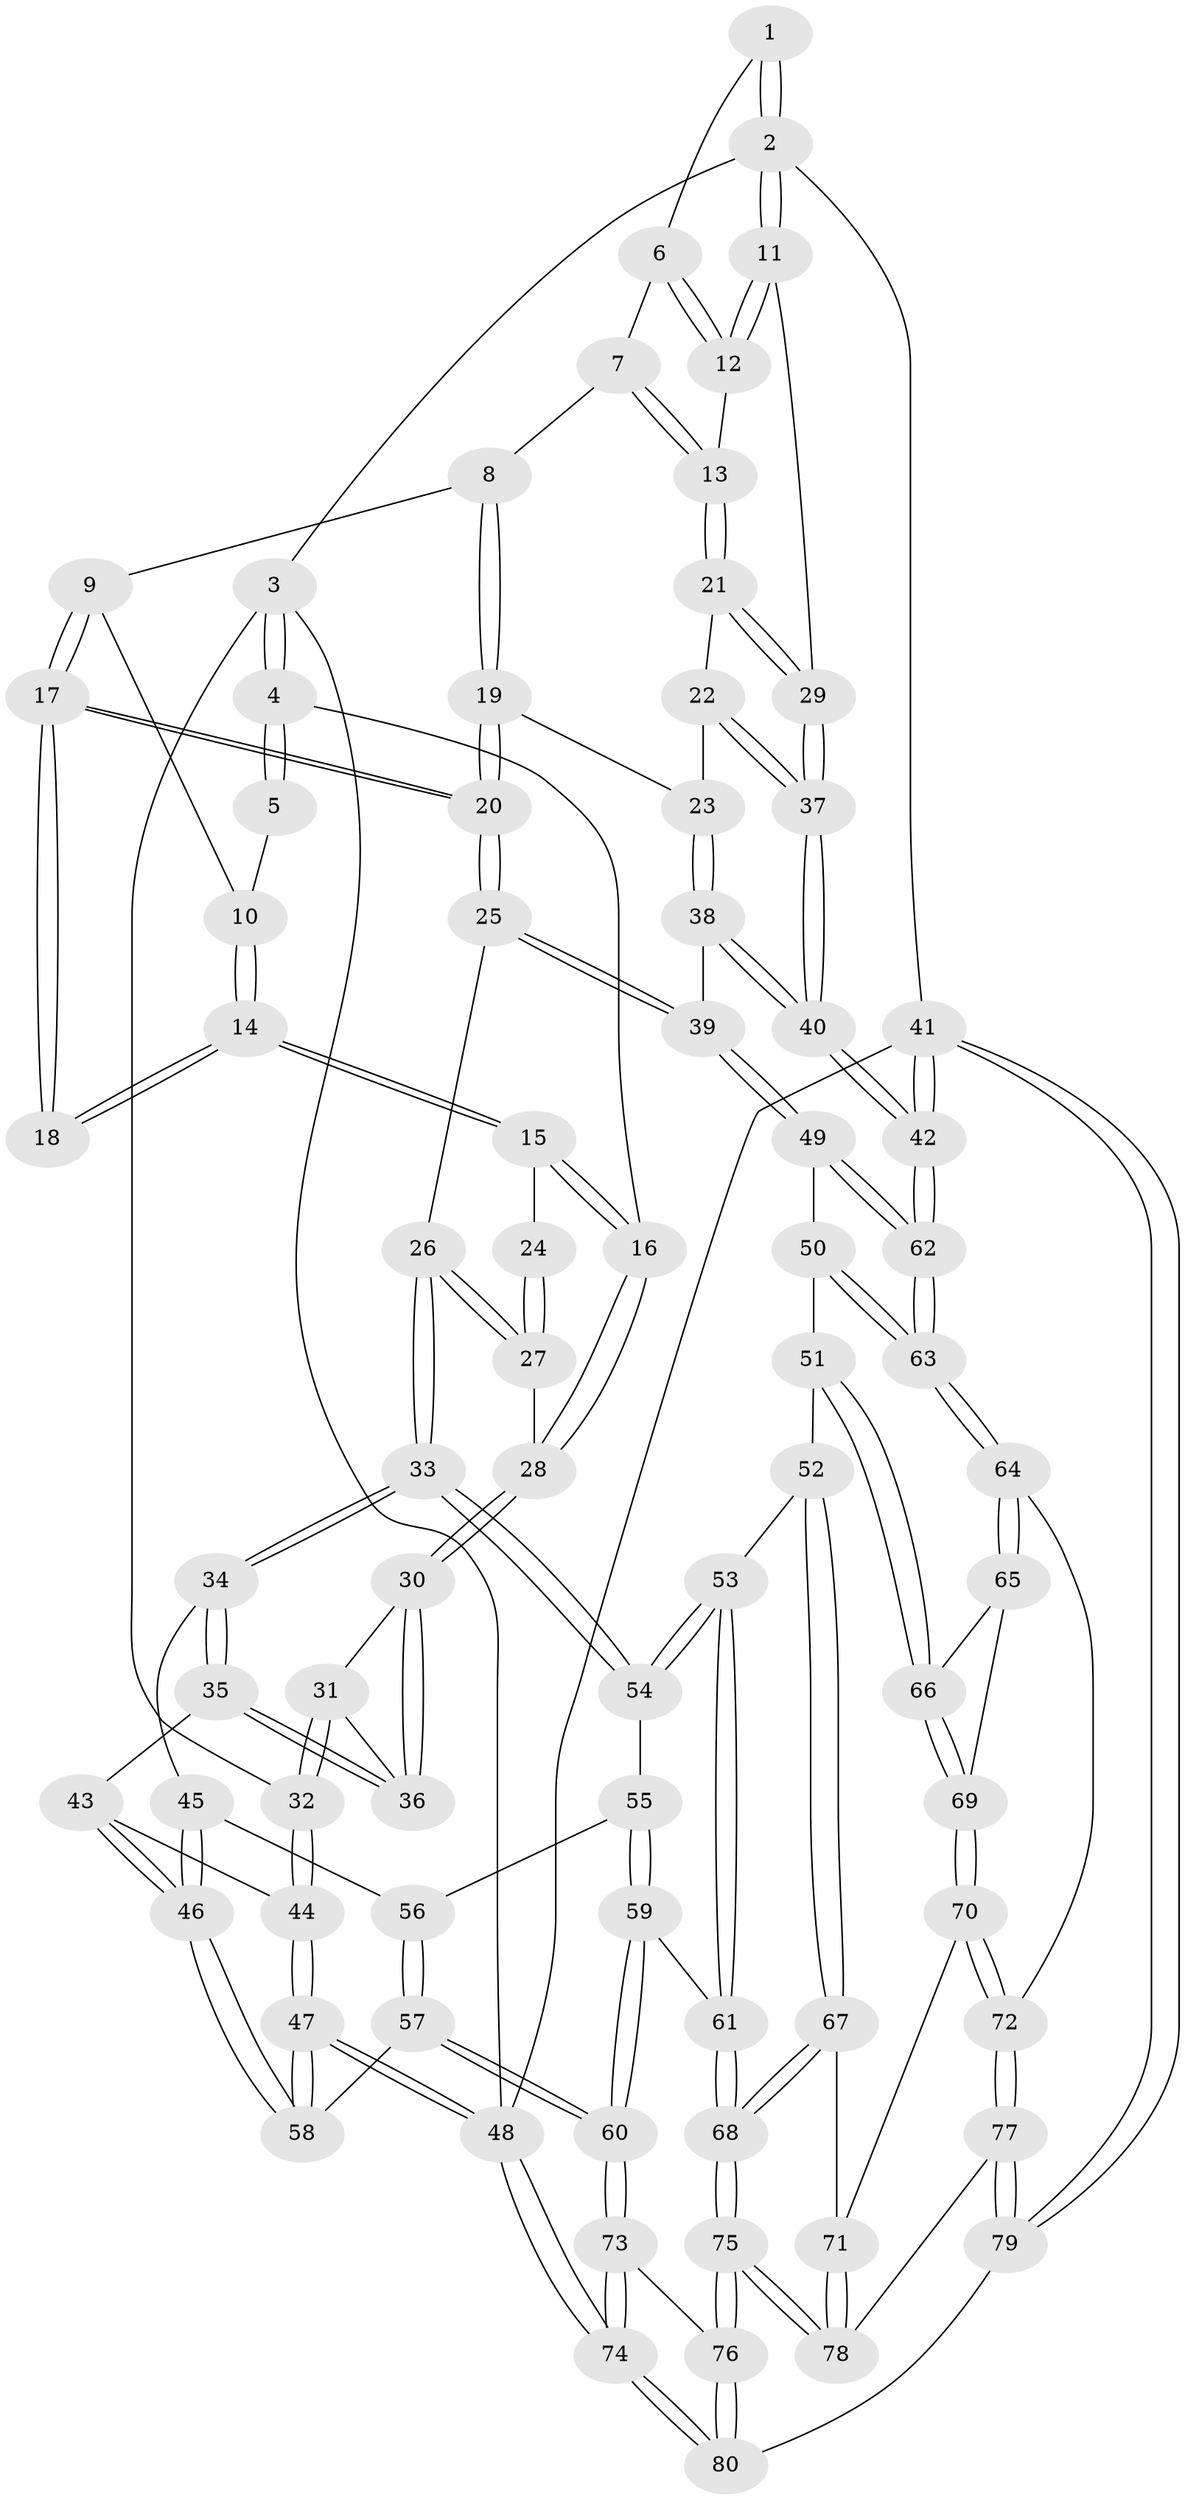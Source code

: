 // coarse degree distribution, {2: 0.21875, 6: 0.03125, 4: 0.1875, 3: 0.53125, 5: 0.03125}
// Generated by graph-tools (version 1.1) at 2025/54/03/04/25 22:54:32]
// undirected, 80 vertices, 197 edges
graph export_dot {
  node [color=gray90,style=filled];
  1 [pos="+0.8154623816472009+0"];
  2 [pos="+1+0"];
  3 [pos="+0+0"];
  4 [pos="+0+0"];
  5 [pos="+0.47532615066581047+0"];
  6 [pos="+0.782836449409767+0.057205773244966195"];
  7 [pos="+0.7724249105136463+0.06904954463682987"];
  8 [pos="+0.7048142919655903+0.11392644758429168"];
  9 [pos="+0.5887330219873852+0.07532094456191997"];
  10 [pos="+0.5289526709292567+0.048043130382145624"];
  11 [pos="+1+0.04999040581353256"];
  12 [pos="+0.986999561841565+0.13546467536524684"];
  13 [pos="+0.8614709481854212+0.2561764327479066"];
  14 [pos="+0.5142969531004637+0.07457395861927563"];
  15 [pos="+0.3036030128354028+0.18523362301614651"];
  16 [pos="+0.24515459081349508+0.19968396479823813"];
  17 [pos="+0.614131130929344+0.3369688500040076"];
  18 [pos="+0.5148720533455083+0.23436735950503382"];
  19 [pos="+0.6984541965310799+0.31720669627396275"];
  20 [pos="+0.6242557030860966+0.3491656675680761"];
  21 [pos="+0.8482782406637132+0.2823394007030308"];
  22 [pos="+0.8190436892303244+0.3269327791200446"];
  23 [pos="+0.7782103349969571+0.3335033944640335"];
  24 [pos="+0.5070934891305872+0.23575173695167354"];
  25 [pos="+0.5960209195523855+0.3950982717747703"];
  26 [pos="+0.45304257779253104+0.4848529564387448"];
  27 [pos="+0.353156160363563+0.3384602825833085"];
  28 [pos="+0.25733418546203773+0.26169074494039385"];
  29 [pos="+1+0.28196147817028117"];
  30 [pos="+0.18889657785631017+0.37254304175824604"];
  31 [pos="+0+0.3751790450599341"];
  32 [pos="+0+0.3699295410438151"];
  33 [pos="+0.44788948678577695+0.4987390729983429"];
  34 [pos="+0.2524566488652767+0.5426697193778334"];
  35 [pos="+0.19220544388124822+0.49396779990668377"];
  36 [pos="+0.19133264618761422+0.4882303204541032"];
  37 [pos="+1+0.5418644548496484"];
  38 [pos="+0.7945859305180922+0.5743617381255839"];
  39 [pos="+0.7416161077944635+0.6065652086732016"];
  40 [pos="+1+0.5438793127729838"];
  41 [pos="+1+1"];
  42 [pos="+1+0.8365745282352364"];
  43 [pos="+0.10274084497435389+0.5334723982709392"];
  44 [pos="+0+0.49953228063701155"];
  45 [pos="+0.24863875400511976+0.5612795386564102"];
  46 [pos="+0.11380638036582955+0.72035285292384"];
  47 [pos="+0+0.9612025753701399"];
  48 [pos="+0+1"];
  49 [pos="+0.7405592938639246+0.6086801852702671"];
  50 [pos="+0.7109511687494074+0.645130777082726"];
  51 [pos="+0.7083087439234431+0.6476699306065047"];
  52 [pos="+0.6123307097712808+0.6670013065936476"];
  53 [pos="+0.5066690762723047+0.6273927817474391"];
  54 [pos="+0.45413332873872325+0.5217140173819275"];
  55 [pos="+0.34043768219863796+0.6706182830772888"];
  56 [pos="+0.28241223555366873+0.657524766675841"];
  57 [pos="+0.24871429108969764+0.7419265760819477"];
  58 [pos="+0.10938416883101881+0.7313985975951284"];
  59 [pos="+0.38474904620719014+0.7807051525363259"];
  60 [pos="+0.34391657710937057+0.8194935293605523"];
  61 [pos="+0.4401232392525195+0.7560065950398894"];
  62 [pos="+0.9871997176354059+0.8255254687461764"];
  63 [pos="+0.9293285308044428+0.8310249838367582"];
  64 [pos="+0.8937900668554875+0.8380471826977555"];
  65 [pos="+0.7868385687965126+0.771251857572136"];
  66 [pos="+0.7130984494157278+0.6708228232741228"];
  67 [pos="+0.5966225293823383+0.8220582339554141"];
  68 [pos="+0.5578538784216776+0.851366544917813"];
  69 [pos="+0.7063602262282371+0.8092809913950476"];
  70 [pos="+0.7055437715682593+0.812438437352868"];
  71 [pos="+0.6669488654607441+0.8320842174403826"];
  72 [pos="+0.8086117976151276+0.8774892281497882"];
  73 [pos="+0.34182904039413725+0.8312830041896344"];
  74 [pos="+0+1"];
  75 [pos="+0.5347565658230865+0.9715174467066733"];
  76 [pos="+0.5315637482849235+0.9793747965512102"];
  77 [pos="+0.7548453565216267+0.9525178317610462"];
  78 [pos="+0.6852884803599517+0.9020570532599232"];
  79 [pos="+0.7147608829309804+1"];
  80 [pos="+0.5333927367356452+1"];
  1 -- 2;
  1 -- 2;
  1 -- 6;
  2 -- 3;
  2 -- 11;
  2 -- 11;
  2 -- 41;
  3 -- 4;
  3 -- 4;
  3 -- 32;
  3 -- 48;
  4 -- 5;
  4 -- 5;
  4 -- 16;
  5 -- 10;
  6 -- 7;
  6 -- 12;
  6 -- 12;
  7 -- 8;
  7 -- 13;
  7 -- 13;
  8 -- 9;
  8 -- 19;
  8 -- 19;
  9 -- 10;
  9 -- 17;
  9 -- 17;
  10 -- 14;
  10 -- 14;
  11 -- 12;
  11 -- 12;
  11 -- 29;
  12 -- 13;
  13 -- 21;
  13 -- 21;
  14 -- 15;
  14 -- 15;
  14 -- 18;
  14 -- 18;
  15 -- 16;
  15 -- 16;
  15 -- 24;
  16 -- 28;
  16 -- 28;
  17 -- 18;
  17 -- 18;
  17 -- 20;
  17 -- 20;
  19 -- 20;
  19 -- 20;
  19 -- 23;
  20 -- 25;
  20 -- 25;
  21 -- 22;
  21 -- 29;
  21 -- 29;
  22 -- 23;
  22 -- 37;
  22 -- 37;
  23 -- 38;
  23 -- 38;
  24 -- 27;
  24 -- 27;
  25 -- 26;
  25 -- 39;
  25 -- 39;
  26 -- 27;
  26 -- 27;
  26 -- 33;
  26 -- 33;
  27 -- 28;
  28 -- 30;
  28 -- 30;
  29 -- 37;
  29 -- 37;
  30 -- 31;
  30 -- 36;
  30 -- 36;
  31 -- 32;
  31 -- 32;
  31 -- 36;
  32 -- 44;
  32 -- 44;
  33 -- 34;
  33 -- 34;
  33 -- 54;
  33 -- 54;
  34 -- 35;
  34 -- 35;
  34 -- 45;
  35 -- 36;
  35 -- 36;
  35 -- 43;
  37 -- 40;
  37 -- 40;
  38 -- 39;
  38 -- 40;
  38 -- 40;
  39 -- 49;
  39 -- 49;
  40 -- 42;
  40 -- 42;
  41 -- 42;
  41 -- 42;
  41 -- 79;
  41 -- 79;
  41 -- 48;
  42 -- 62;
  42 -- 62;
  43 -- 44;
  43 -- 46;
  43 -- 46;
  44 -- 47;
  44 -- 47;
  45 -- 46;
  45 -- 46;
  45 -- 56;
  46 -- 58;
  46 -- 58;
  47 -- 48;
  47 -- 48;
  47 -- 58;
  47 -- 58;
  48 -- 74;
  48 -- 74;
  49 -- 50;
  49 -- 62;
  49 -- 62;
  50 -- 51;
  50 -- 63;
  50 -- 63;
  51 -- 52;
  51 -- 66;
  51 -- 66;
  52 -- 53;
  52 -- 67;
  52 -- 67;
  53 -- 54;
  53 -- 54;
  53 -- 61;
  53 -- 61;
  54 -- 55;
  55 -- 56;
  55 -- 59;
  55 -- 59;
  56 -- 57;
  56 -- 57;
  57 -- 58;
  57 -- 60;
  57 -- 60;
  59 -- 60;
  59 -- 60;
  59 -- 61;
  60 -- 73;
  60 -- 73;
  61 -- 68;
  61 -- 68;
  62 -- 63;
  62 -- 63;
  63 -- 64;
  63 -- 64;
  64 -- 65;
  64 -- 65;
  64 -- 72;
  65 -- 66;
  65 -- 69;
  66 -- 69;
  66 -- 69;
  67 -- 68;
  67 -- 68;
  67 -- 71;
  68 -- 75;
  68 -- 75;
  69 -- 70;
  69 -- 70;
  70 -- 71;
  70 -- 72;
  70 -- 72;
  71 -- 78;
  71 -- 78;
  72 -- 77;
  72 -- 77;
  73 -- 74;
  73 -- 74;
  73 -- 76;
  74 -- 80;
  74 -- 80;
  75 -- 76;
  75 -- 76;
  75 -- 78;
  75 -- 78;
  76 -- 80;
  76 -- 80;
  77 -- 78;
  77 -- 79;
  77 -- 79;
  79 -- 80;
}
